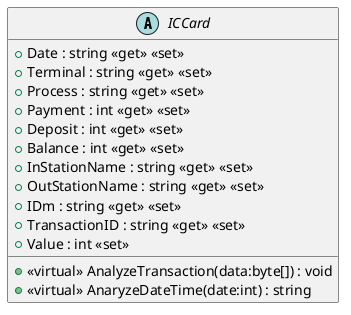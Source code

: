 @startuml
abstract class ICCard {
    + Date : string <<get>> <<set>>
    + Terminal : string <<get>> <<set>>
    + Process : string <<get>> <<set>>
    + Payment : int <<get>> <<set>>
    + Deposit : int <<get>> <<set>>
    + Balance : int <<get>> <<set>>
    + InStationName : string <<get>> <<set>>
    + OutStationName : string <<get>> <<set>>
    + IDm : string <<get>> <<set>>
    + TransactionID : string <<get>> <<set>>
    + Value : int <<set>>
    + <<virtual>> AnalyzeTransaction(data:byte[]) : void
    + <<virtual>> AnaryzeDateTime(date:int) : string
}
@enduml
